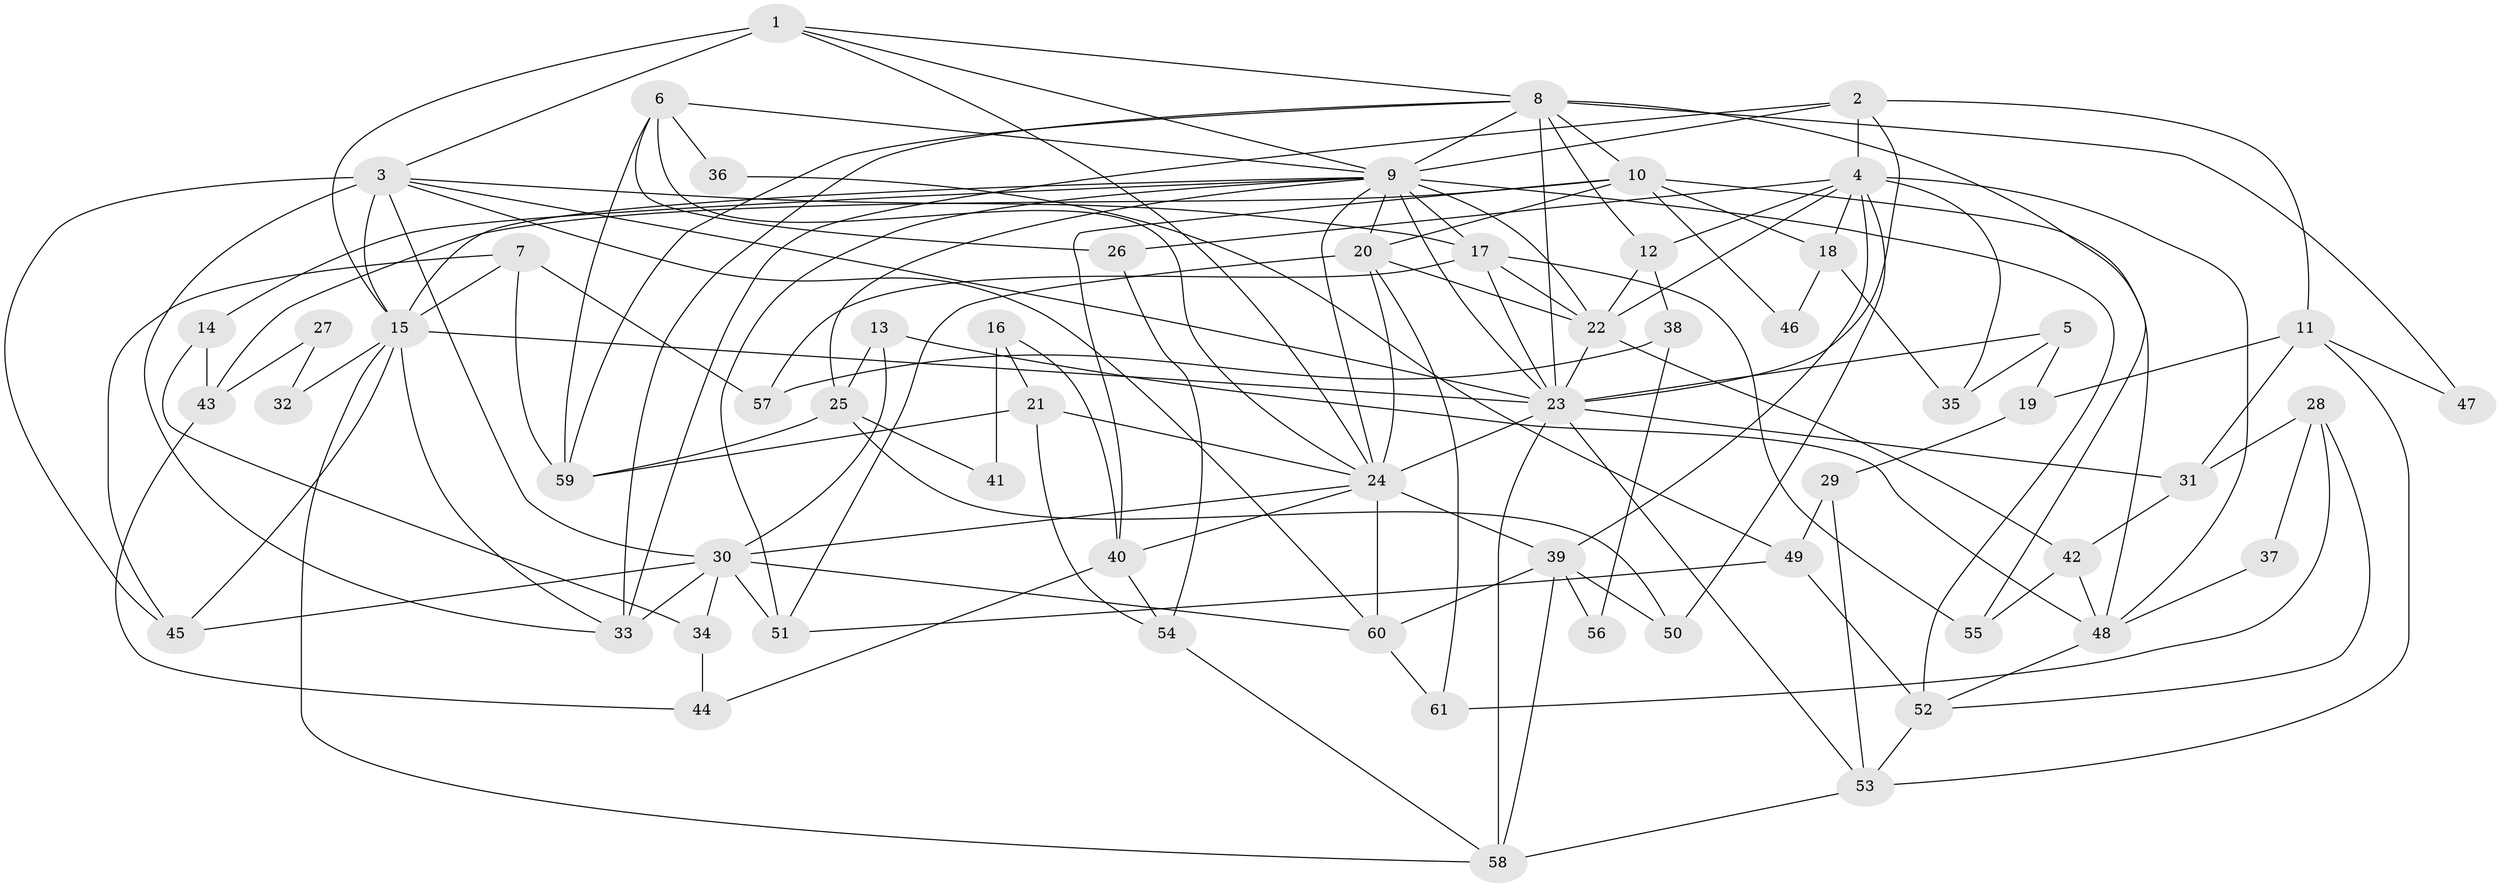 // original degree distribution, {3: 0.36, 4: 0.26, 5: 0.19, 7: 0.07, 6: 0.05, 2: 0.07}
// Generated by graph-tools (version 1.1) at 2025/51/03/04/25 22:51:20]
// undirected, 61 vertices, 143 edges
graph export_dot {
  node [color=gray90,style=filled];
  1;
  2;
  3;
  4;
  5;
  6;
  7;
  8;
  9;
  10;
  11;
  12;
  13;
  14;
  15;
  16;
  17;
  18;
  19;
  20;
  21;
  22;
  23;
  24;
  25;
  26;
  27;
  28;
  29;
  30;
  31;
  32;
  33;
  34;
  35;
  36;
  37;
  38;
  39;
  40;
  41;
  42;
  43;
  44;
  45;
  46;
  47;
  48;
  49;
  50;
  51;
  52;
  53;
  54;
  55;
  56;
  57;
  58;
  59;
  60;
  61;
  1 -- 3 [weight=1.0];
  1 -- 8 [weight=1.0];
  1 -- 9 [weight=1.0];
  1 -- 15 [weight=1.0];
  1 -- 24 [weight=1.0];
  2 -- 4 [weight=1.0];
  2 -- 9 [weight=1.0];
  2 -- 11 [weight=1.0];
  2 -- 23 [weight=1.0];
  2 -- 33 [weight=1.0];
  3 -- 15 [weight=1.0];
  3 -- 17 [weight=1.0];
  3 -- 23 [weight=1.0];
  3 -- 30 [weight=2.0];
  3 -- 33 [weight=1.0];
  3 -- 45 [weight=1.0];
  3 -- 60 [weight=1.0];
  4 -- 12 [weight=1.0];
  4 -- 18 [weight=1.0];
  4 -- 22 [weight=1.0];
  4 -- 26 [weight=1.0];
  4 -- 35 [weight=1.0];
  4 -- 39 [weight=1.0];
  4 -- 48 [weight=1.0];
  4 -- 50 [weight=1.0];
  5 -- 19 [weight=1.0];
  5 -- 23 [weight=1.0];
  5 -- 35 [weight=1.0];
  6 -- 9 [weight=1.0];
  6 -- 24 [weight=1.0];
  6 -- 26 [weight=1.0];
  6 -- 36 [weight=1.0];
  6 -- 59 [weight=1.0];
  7 -- 15 [weight=1.0];
  7 -- 45 [weight=1.0];
  7 -- 57 [weight=1.0];
  7 -- 59 [weight=1.0];
  8 -- 9 [weight=1.0];
  8 -- 10 [weight=1.0];
  8 -- 12 [weight=1.0];
  8 -- 23 [weight=2.0];
  8 -- 33 [weight=2.0];
  8 -- 47 [weight=1.0];
  8 -- 55 [weight=1.0];
  8 -- 59 [weight=1.0];
  9 -- 14 [weight=1.0];
  9 -- 15 [weight=1.0];
  9 -- 17 [weight=2.0];
  9 -- 20 [weight=1.0];
  9 -- 22 [weight=4.0];
  9 -- 23 [weight=1.0];
  9 -- 24 [weight=2.0];
  9 -- 25 [weight=1.0];
  9 -- 51 [weight=2.0];
  9 -- 52 [weight=1.0];
  10 -- 18 [weight=1.0];
  10 -- 20 [weight=1.0];
  10 -- 40 [weight=1.0];
  10 -- 43 [weight=1.0];
  10 -- 46 [weight=1.0];
  10 -- 48 [weight=1.0];
  11 -- 19 [weight=1.0];
  11 -- 31 [weight=1.0];
  11 -- 47 [weight=1.0];
  11 -- 53 [weight=1.0];
  12 -- 22 [weight=1.0];
  12 -- 38 [weight=1.0];
  13 -- 25 [weight=1.0];
  13 -- 30 [weight=1.0];
  13 -- 48 [weight=1.0];
  14 -- 34 [weight=1.0];
  14 -- 43 [weight=1.0];
  15 -- 23 [weight=1.0];
  15 -- 32 [weight=2.0];
  15 -- 33 [weight=2.0];
  15 -- 45 [weight=1.0];
  15 -- 58 [weight=1.0];
  16 -- 21 [weight=1.0];
  16 -- 40 [weight=1.0];
  16 -- 41 [weight=1.0];
  17 -- 22 [weight=1.0];
  17 -- 23 [weight=1.0];
  17 -- 55 [weight=1.0];
  17 -- 57 [weight=1.0];
  18 -- 35 [weight=1.0];
  18 -- 46 [weight=1.0];
  19 -- 29 [weight=1.0];
  20 -- 22 [weight=1.0];
  20 -- 24 [weight=1.0];
  20 -- 51 [weight=1.0];
  20 -- 61 [weight=1.0];
  21 -- 24 [weight=1.0];
  21 -- 54 [weight=1.0];
  21 -- 59 [weight=1.0];
  22 -- 23 [weight=1.0];
  22 -- 42 [weight=1.0];
  23 -- 24 [weight=3.0];
  23 -- 31 [weight=1.0];
  23 -- 53 [weight=1.0];
  23 -- 58 [weight=1.0];
  24 -- 30 [weight=1.0];
  24 -- 39 [weight=1.0];
  24 -- 40 [weight=1.0];
  24 -- 60 [weight=1.0];
  25 -- 41 [weight=1.0];
  25 -- 50 [weight=1.0];
  25 -- 59 [weight=1.0];
  26 -- 54 [weight=1.0];
  27 -- 32 [weight=1.0];
  27 -- 43 [weight=1.0];
  28 -- 31 [weight=1.0];
  28 -- 37 [weight=1.0];
  28 -- 52 [weight=1.0];
  28 -- 61 [weight=1.0];
  29 -- 49 [weight=1.0];
  29 -- 53 [weight=1.0];
  30 -- 33 [weight=1.0];
  30 -- 34 [weight=1.0];
  30 -- 45 [weight=1.0];
  30 -- 51 [weight=1.0];
  30 -- 60 [weight=1.0];
  31 -- 42 [weight=1.0];
  34 -- 44 [weight=1.0];
  36 -- 49 [weight=1.0];
  37 -- 48 [weight=1.0];
  38 -- 56 [weight=1.0];
  38 -- 57 [weight=1.0];
  39 -- 50 [weight=1.0];
  39 -- 56 [weight=1.0];
  39 -- 58 [weight=1.0];
  39 -- 60 [weight=1.0];
  40 -- 44 [weight=1.0];
  40 -- 54 [weight=1.0];
  42 -- 48 [weight=1.0];
  42 -- 55 [weight=1.0];
  43 -- 44 [weight=1.0];
  48 -- 52 [weight=1.0];
  49 -- 51 [weight=1.0];
  49 -- 52 [weight=1.0];
  52 -- 53 [weight=1.0];
  53 -- 58 [weight=1.0];
  54 -- 58 [weight=1.0];
  60 -- 61 [weight=1.0];
}
